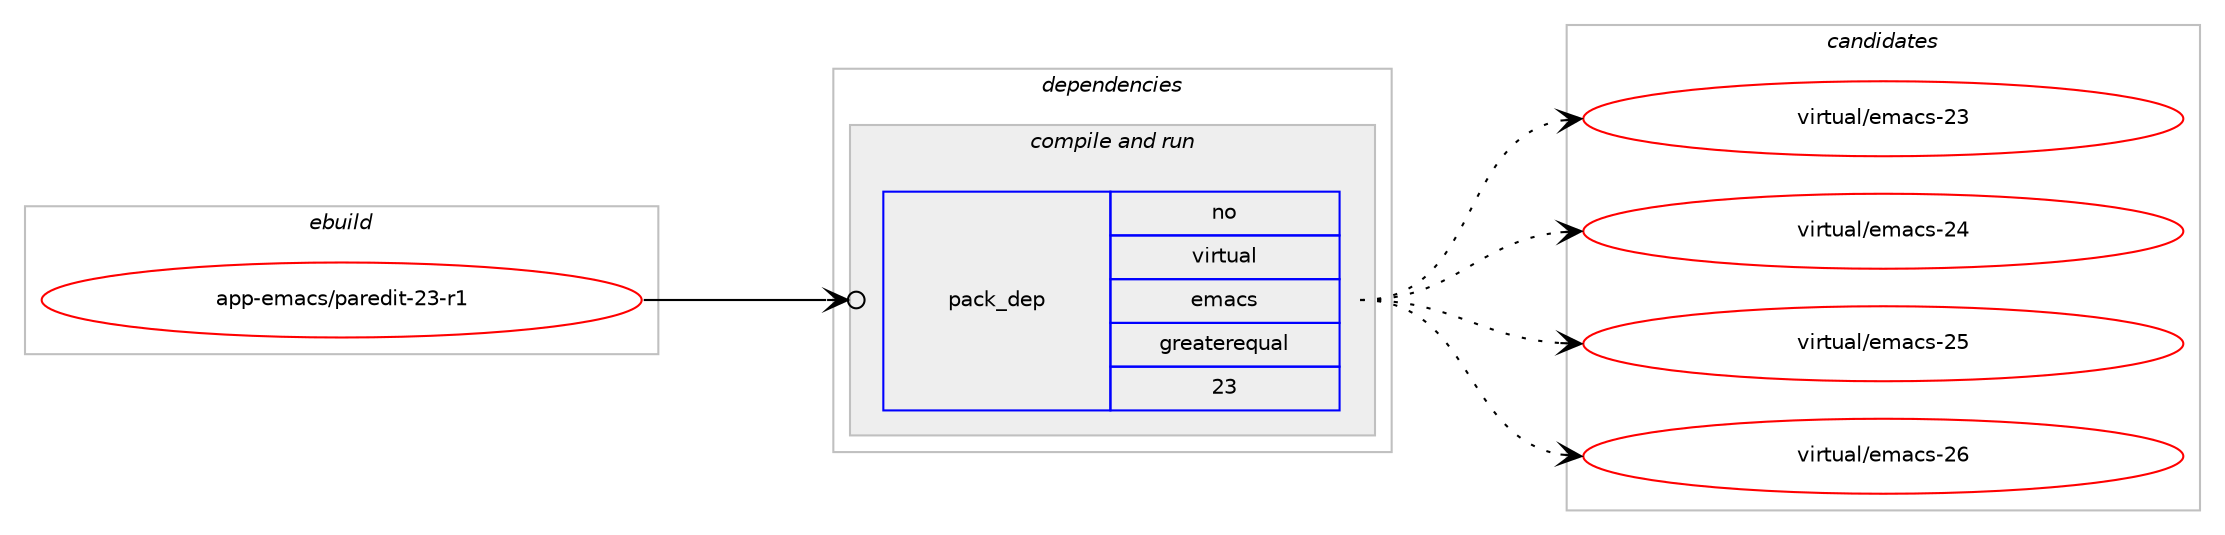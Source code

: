 digraph prolog {

# *************
# Graph options
# *************

newrank=true;
concentrate=true;
compound=true;
graph [rankdir=LR,fontname=Helvetica,fontsize=10,ranksep=1.5];#, ranksep=2.5, nodesep=0.2];
edge  [arrowhead=vee];
node  [fontname=Helvetica,fontsize=10];

# **********
# The ebuild
# **********

subgraph cluster_leftcol {
color=gray;
rank=same;
label=<<i>ebuild</i>>;
id [label="app-emacs/paredit-23-r1", color=red, width=4, href="../app-emacs/paredit-23-r1.svg"];
}

# ****************
# The dependencies
# ****************

subgraph cluster_midcol {
color=gray;
label=<<i>dependencies</i>>;
subgraph cluster_compile {
fillcolor="#eeeeee";
style=filled;
label=<<i>compile</i>>;
}
subgraph cluster_compileandrun {
fillcolor="#eeeeee";
style=filled;
label=<<i>compile and run</i>>;
subgraph pack1887 {
dependency2311 [label=<<TABLE BORDER="0" CELLBORDER="1" CELLSPACING="0" CELLPADDING="4" WIDTH="220"><TR><TD ROWSPAN="6" CELLPADDING="30">pack_dep</TD></TR><TR><TD WIDTH="110">no</TD></TR><TR><TD>virtual</TD></TR><TR><TD>emacs</TD></TR><TR><TD>greaterequal</TD></TR><TR><TD>23</TD></TR></TABLE>>, shape=none, color=blue];
}
id:e -> dependency2311:w [weight=20,style="solid",arrowhead="odotvee"];
}
subgraph cluster_run {
fillcolor="#eeeeee";
style=filled;
label=<<i>run</i>>;
}
}

# **************
# The candidates
# **************

subgraph cluster_choices {
rank=same;
color=gray;
label=<<i>candidates</i>>;

subgraph choice1887 {
color=black;
nodesep=1;
choice11810511411611797108471011099799115455051 [label="virtual/emacs-23", color=red, width=4,href="../virtual/emacs-23.svg"];
choice11810511411611797108471011099799115455052 [label="virtual/emacs-24", color=red, width=4,href="../virtual/emacs-24.svg"];
choice11810511411611797108471011099799115455053 [label="virtual/emacs-25", color=red, width=4,href="../virtual/emacs-25.svg"];
choice11810511411611797108471011099799115455054 [label="virtual/emacs-26", color=red, width=4,href="../virtual/emacs-26.svg"];
dependency2311:e -> choice11810511411611797108471011099799115455051:w [style=dotted,weight="100"];
dependency2311:e -> choice11810511411611797108471011099799115455052:w [style=dotted,weight="100"];
dependency2311:e -> choice11810511411611797108471011099799115455053:w [style=dotted,weight="100"];
dependency2311:e -> choice11810511411611797108471011099799115455054:w [style=dotted,weight="100"];
}
}

}
